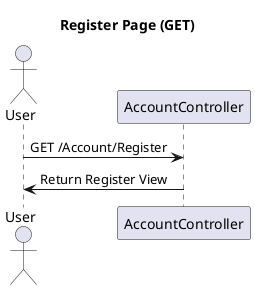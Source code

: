 ' ========== Register (GET) ==========
@startuml
title Register Page (GET)
actor User
participant "AccountController" as Controller

User -> Controller: GET /Account/Register
Controller -> User: Return Register View
@enduml


' ========== Register (POST) ==========
@startuml
title Register Action (POST)
actor User
participant "AccountController" as Controller
participant "UserManager" as UM
participant "SignInManager" as SM

User -> Controller: POST /Account/Register
alt ModelState.IsValid
    Controller -> UM: CreateAsync(user, password)
    alt Create Succeeds
        Controller -> UM: AddToRoleAsync(user, role)
        Controller -> SM: SignInAsync(user)
        alt Role == Admin
            Controller -> User: Redirect to Admin Dashboard
        else Role == Employer
            Controller -> User: Redirect to Create Job
        else
            Controller -> User: Redirect to Job Index
        end
    else Create Fails
        loop foreach error in result.Errors
            Controller -> View: AddModelError
        end
        Controller -> User: Return View with Errors
    end
else Invalid ModelState
    Controller -> User: Return View with Errors
end
@enduml


' ========== Login (GET) ==========
@startuml
title Login Page (GET)
actor User
participant "AccountController" as Controller

User -> Controller: GET /Account/Login
Controller -> User: Return Login View
@enduml


' ========== Login (POST) ==========
@startuml
title Login Action (POST)
actor User
participant "AccountController" as Controller
participant "UserManager" as UM
participant "SignInManager" as SM

User -> Controller: POST /Account/Login (email, password)
Controller -> UM: FindByEmailAsync(email)
alt user == null
    Controller -> UM: FindByNameAsync(email)
end

alt user != null
    Controller -> SM: PasswordSignInAsync(userName, password, rememberMe)
    alt Login Success
        Controller -> UM: IsInRoleAsync(user, "Admin")
        alt Admin
            Controller -> User: Redirect to Admin Dashboard
        else
            Controller -> UM: IsInRoleAsync(user, "Employer")
            alt Employer
                Controller -> User: Redirect to Create Job
            else
                Controller -> User: Redirect to Job Index
            end
        end
    else Login Failed
        Controller -> View: AddModelError("Invalid login")
        Controller -> User: Return View
    end
else user == null
    Controller -> View: AddModelError("Invalid login")
    Controller -> User: Return View
end
@enduml


' ========== Logout ==========
@startuml
title Logout Action
actor User
participant "AccountController" as Controller
participant "SignInManager" as SM

User -> Controller: POST /Account/Logout
Controller -> SM: SignOutAsync()
Controller -> User: Redirect to /Account/Login
@enduml
